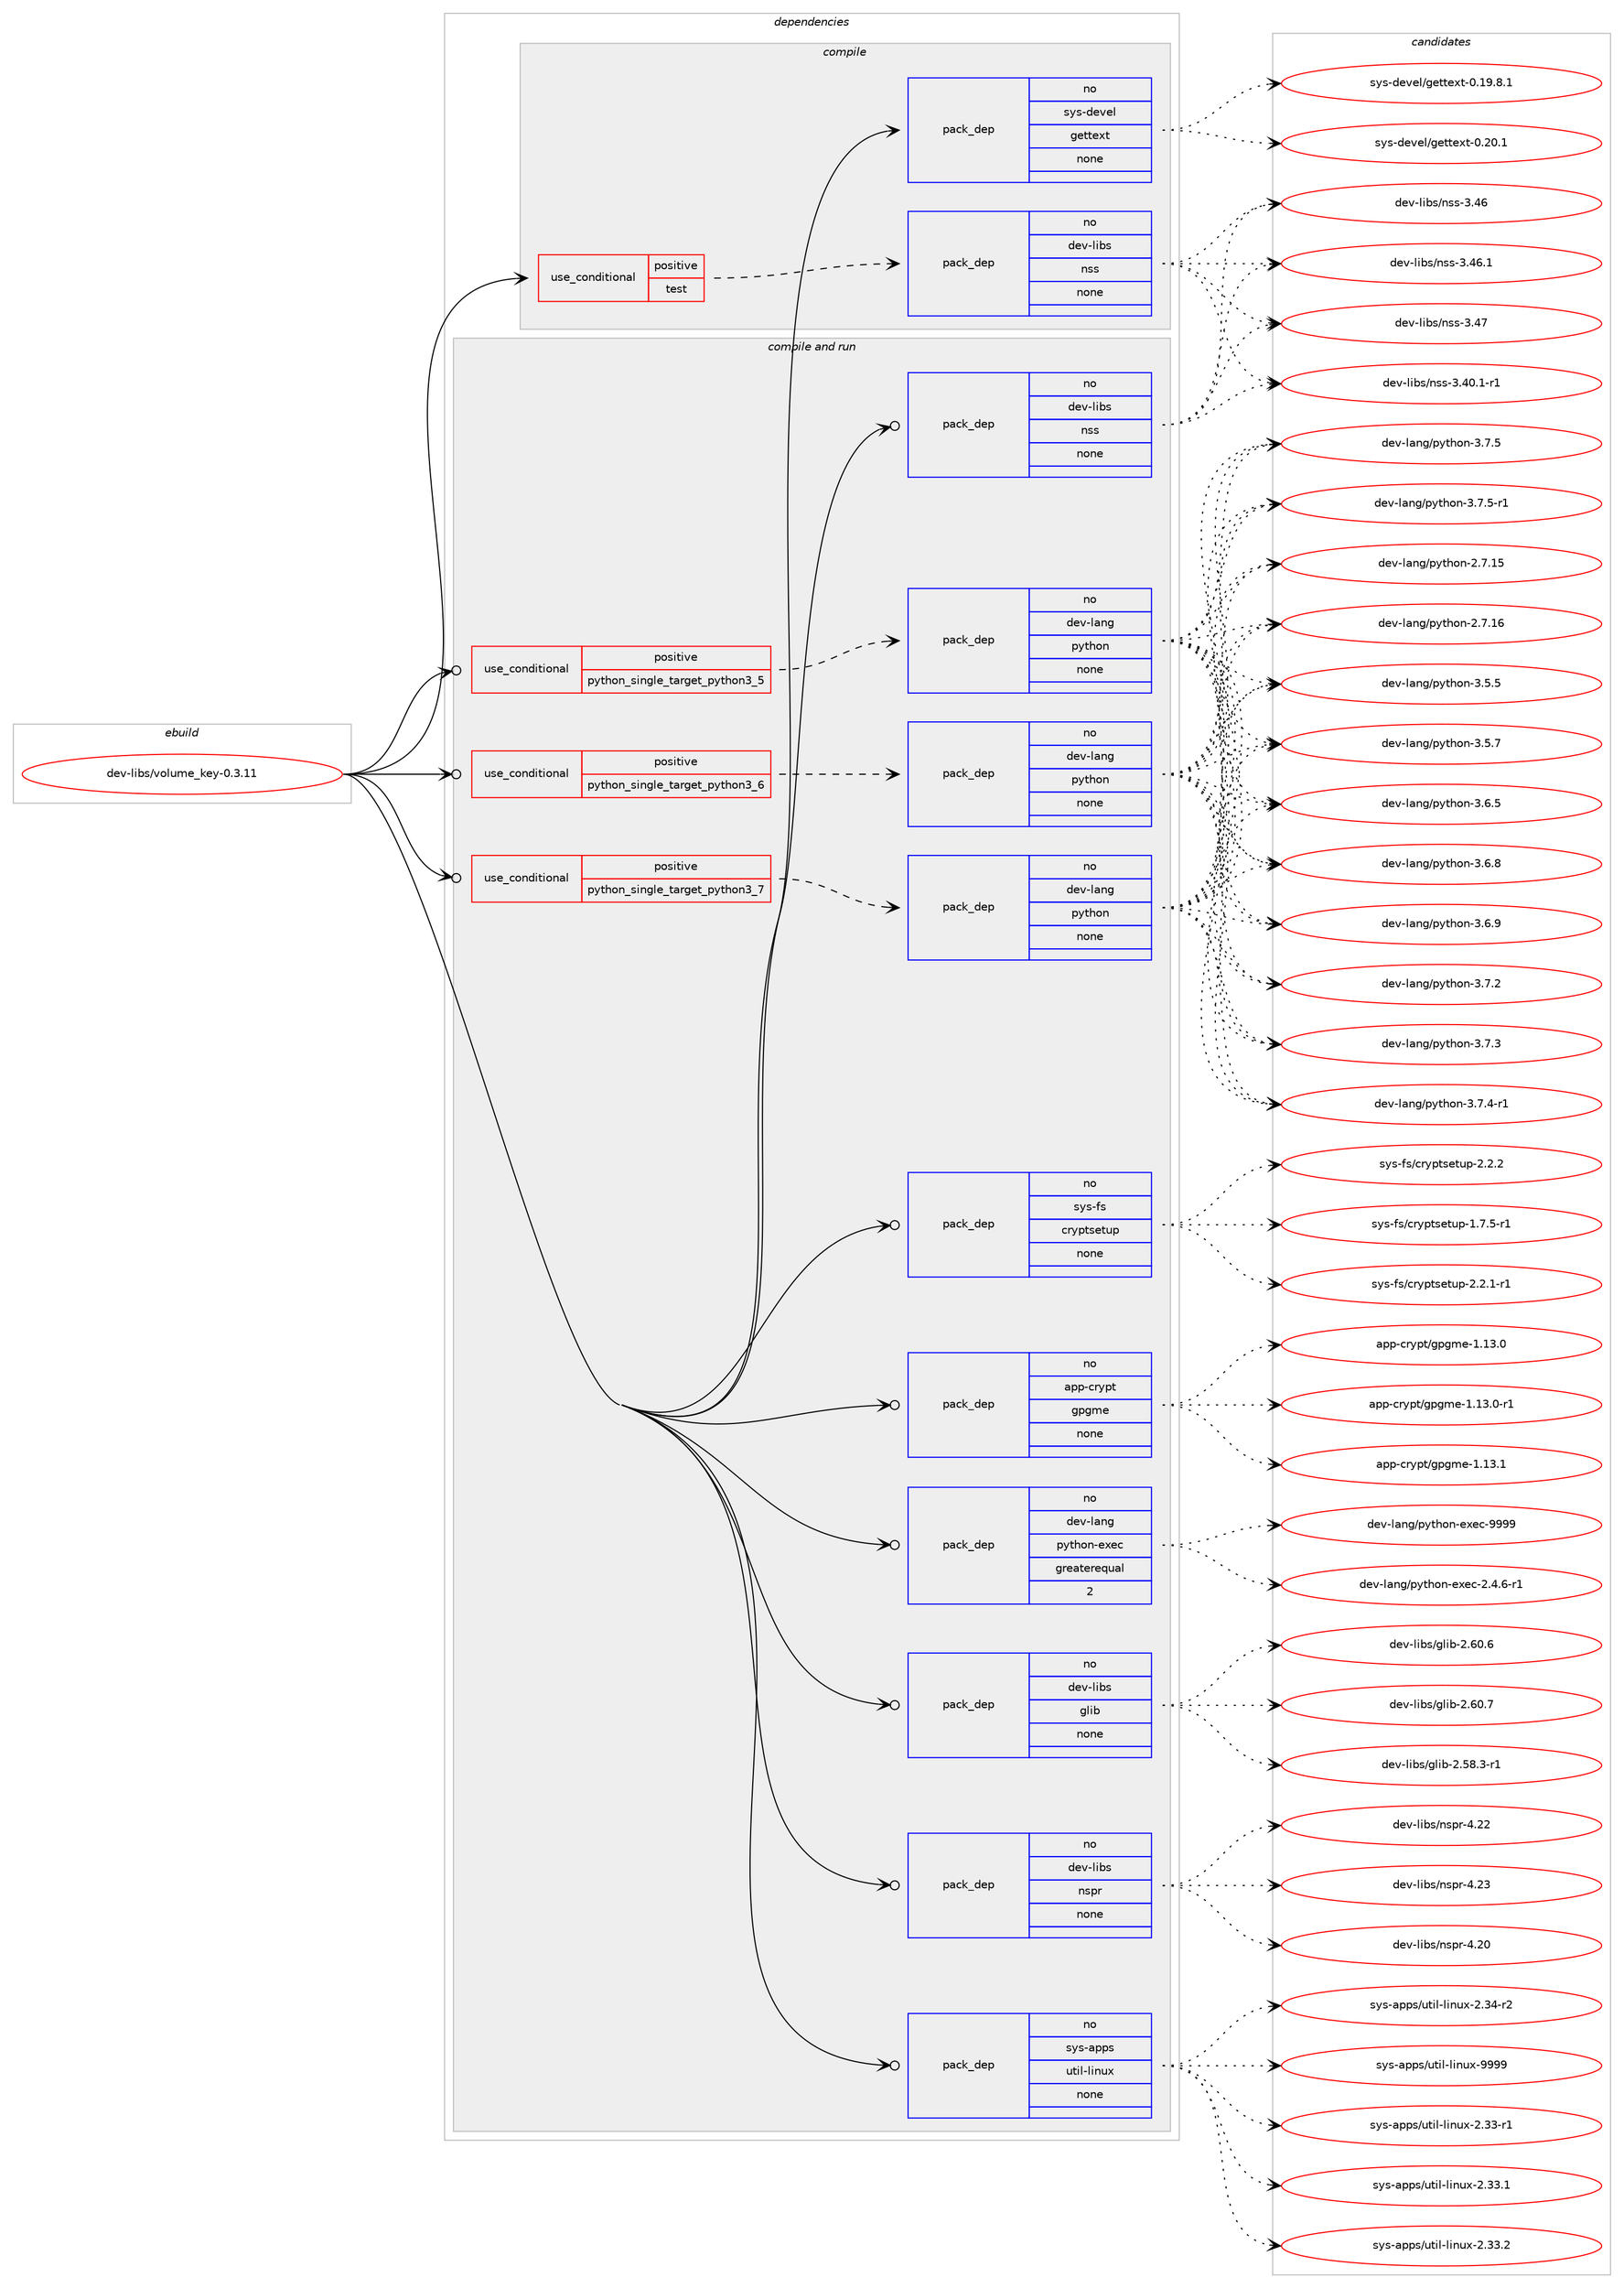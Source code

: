 digraph prolog {

# *************
# Graph options
# *************

newrank=true;
concentrate=true;
compound=true;
graph [rankdir=LR,fontname=Helvetica,fontsize=10,ranksep=1.5];#, ranksep=2.5, nodesep=0.2];
edge  [arrowhead=vee];
node  [fontname=Helvetica,fontsize=10];

# **********
# The ebuild
# **********

subgraph cluster_leftcol {
color=gray;
rank=same;
label=<<i>ebuild</i>>;
id [label="dev-libs/volume_key-0.3.11", color=red, width=4, href="../dev-libs/volume_key-0.3.11.svg"];
}

# ****************
# The dependencies
# ****************

subgraph cluster_midcol {
color=gray;
label=<<i>dependencies</i>>;
subgraph cluster_compile {
fillcolor="#eeeeee";
style=filled;
label=<<i>compile</i>>;
subgraph cond132620 {
dependency569295 [label=<<TABLE BORDER="0" CELLBORDER="1" CELLSPACING="0" CELLPADDING="4"><TR><TD ROWSPAN="3" CELLPADDING="10">use_conditional</TD></TR><TR><TD>positive</TD></TR><TR><TD>test</TD></TR></TABLE>>, shape=none, color=red];
subgraph pack425077 {
dependency569296 [label=<<TABLE BORDER="0" CELLBORDER="1" CELLSPACING="0" CELLPADDING="4" WIDTH="220"><TR><TD ROWSPAN="6" CELLPADDING="30">pack_dep</TD></TR><TR><TD WIDTH="110">no</TD></TR><TR><TD>dev-libs</TD></TR><TR><TD>nss</TD></TR><TR><TD>none</TD></TR><TR><TD></TD></TR></TABLE>>, shape=none, color=blue];
}
dependency569295:e -> dependency569296:w [weight=20,style="dashed",arrowhead="vee"];
}
id:e -> dependency569295:w [weight=20,style="solid",arrowhead="vee"];
subgraph pack425078 {
dependency569297 [label=<<TABLE BORDER="0" CELLBORDER="1" CELLSPACING="0" CELLPADDING="4" WIDTH="220"><TR><TD ROWSPAN="6" CELLPADDING="30">pack_dep</TD></TR><TR><TD WIDTH="110">no</TD></TR><TR><TD>sys-devel</TD></TR><TR><TD>gettext</TD></TR><TR><TD>none</TD></TR><TR><TD></TD></TR></TABLE>>, shape=none, color=blue];
}
id:e -> dependency569297:w [weight=20,style="solid",arrowhead="vee"];
}
subgraph cluster_compileandrun {
fillcolor="#eeeeee";
style=filled;
label=<<i>compile and run</i>>;
subgraph cond132621 {
dependency569298 [label=<<TABLE BORDER="0" CELLBORDER="1" CELLSPACING="0" CELLPADDING="4"><TR><TD ROWSPAN="3" CELLPADDING="10">use_conditional</TD></TR><TR><TD>positive</TD></TR><TR><TD>python_single_target_python3_5</TD></TR></TABLE>>, shape=none, color=red];
subgraph pack425079 {
dependency569299 [label=<<TABLE BORDER="0" CELLBORDER="1" CELLSPACING="0" CELLPADDING="4" WIDTH="220"><TR><TD ROWSPAN="6" CELLPADDING="30">pack_dep</TD></TR><TR><TD WIDTH="110">no</TD></TR><TR><TD>dev-lang</TD></TR><TR><TD>python</TD></TR><TR><TD>none</TD></TR><TR><TD></TD></TR></TABLE>>, shape=none, color=blue];
}
dependency569298:e -> dependency569299:w [weight=20,style="dashed",arrowhead="vee"];
}
id:e -> dependency569298:w [weight=20,style="solid",arrowhead="odotvee"];
subgraph cond132622 {
dependency569300 [label=<<TABLE BORDER="0" CELLBORDER="1" CELLSPACING="0" CELLPADDING="4"><TR><TD ROWSPAN="3" CELLPADDING="10">use_conditional</TD></TR><TR><TD>positive</TD></TR><TR><TD>python_single_target_python3_6</TD></TR></TABLE>>, shape=none, color=red];
subgraph pack425080 {
dependency569301 [label=<<TABLE BORDER="0" CELLBORDER="1" CELLSPACING="0" CELLPADDING="4" WIDTH="220"><TR><TD ROWSPAN="6" CELLPADDING="30">pack_dep</TD></TR><TR><TD WIDTH="110">no</TD></TR><TR><TD>dev-lang</TD></TR><TR><TD>python</TD></TR><TR><TD>none</TD></TR><TR><TD></TD></TR></TABLE>>, shape=none, color=blue];
}
dependency569300:e -> dependency569301:w [weight=20,style="dashed",arrowhead="vee"];
}
id:e -> dependency569300:w [weight=20,style="solid",arrowhead="odotvee"];
subgraph cond132623 {
dependency569302 [label=<<TABLE BORDER="0" CELLBORDER="1" CELLSPACING="0" CELLPADDING="4"><TR><TD ROWSPAN="3" CELLPADDING="10">use_conditional</TD></TR><TR><TD>positive</TD></TR><TR><TD>python_single_target_python3_7</TD></TR></TABLE>>, shape=none, color=red];
subgraph pack425081 {
dependency569303 [label=<<TABLE BORDER="0" CELLBORDER="1" CELLSPACING="0" CELLPADDING="4" WIDTH="220"><TR><TD ROWSPAN="6" CELLPADDING="30">pack_dep</TD></TR><TR><TD WIDTH="110">no</TD></TR><TR><TD>dev-lang</TD></TR><TR><TD>python</TD></TR><TR><TD>none</TD></TR><TR><TD></TD></TR></TABLE>>, shape=none, color=blue];
}
dependency569302:e -> dependency569303:w [weight=20,style="dashed",arrowhead="vee"];
}
id:e -> dependency569302:w [weight=20,style="solid",arrowhead="odotvee"];
subgraph pack425082 {
dependency569304 [label=<<TABLE BORDER="0" CELLBORDER="1" CELLSPACING="0" CELLPADDING="4" WIDTH="220"><TR><TD ROWSPAN="6" CELLPADDING="30">pack_dep</TD></TR><TR><TD WIDTH="110">no</TD></TR><TR><TD>app-crypt</TD></TR><TR><TD>gpgme</TD></TR><TR><TD>none</TD></TR><TR><TD></TD></TR></TABLE>>, shape=none, color=blue];
}
id:e -> dependency569304:w [weight=20,style="solid",arrowhead="odotvee"];
subgraph pack425083 {
dependency569305 [label=<<TABLE BORDER="0" CELLBORDER="1" CELLSPACING="0" CELLPADDING="4" WIDTH="220"><TR><TD ROWSPAN="6" CELLPADDING="30">pack_dep</TD></TR><TR><TD WIDTH="110">no</TD></TR><TR><TD>dev-lang</TD></TR><TR><TD>python-exec</TD></TR><TR><TD>greaterequal</TD></TR><TR><TD>2</TD></TR></TABLE>>, shape=none, color=blue];
}
id:e -> dependency569305:w [weight=20,style="solid",arrowhead="odotvee"];
subgraph pack425084 {
dependency569306 [label=<<TABLE BORDER="0" CELLBORDER="1" CELLSPACING="0" CELLPADDING="4" WIDTH="220"><TR><TD ROWSPAN="6" CELLPADDING="30">pack_dep</TD></TR><TR><TD WIDTH="110">no</TD></TR><TR><TD>dev-libs</TD></TR><TR><TD>glib</TD></TR><TR><TD>none</TD></TR><TR><TD></TD></TR></TABLE>>, shape=none, color=blue];
}
id:e -> dependency569306:w [weight=20,style="solid",arrowhead="odotvee"];
subgraph pack425085 {
dependency569307 [label=<<TABLE BORDER="0" CELLBORDER="1" CELLSPACING="0" CELLPADDING="4" WIDTH="220"><TR><TD ROWSPAN="6" CELLPADDING="30">pack_dep</TD></TR><TR><TD WIDTH="110">no</TD></TR><TR><TD>dev-libs</TD></TR><TR><TD>nspr</TD></TR><TR><TD>none</TD></TR><TR><TD></TD></TR></TABLE>>, shape=none, color=blue];
}
id:e -> dependency569307:w [weight=20,style="solid",arrowhead="odotvee"];
subgraph pack425086 {
dependency569308 [label=<<TABLE BORDER="0" CELLBORDER="1" CELLSPACING="0" CELLPADDING="4" WIDTH="220"><TR><TD ROWSPAN="6" CELLPADDING="30">pack_dep</TD></TR><TR><TD WIDTH="110">no</TD></TR><TR><TD>dev-libs</TD></TR><TR><TD>nss</TD></TR><TR><TD>none</TD></TR><TR><TD></TD></TR></TABLE>>, shape=none, color=blue];
}
id:e -> dependency569308:w [weight=20,style="solid",arrowhead="odotvee"];
subgraph pack425087 {
dependency569309 [label=<<TABLE BORDER="0" CELLBORDER="1" CELLSPACING="0" CELLPADDING="4" WIDTH="220"><TR><TD ROWSPAN="6" CELLPADDING="30">pack_dep</TD></TR><TR><TD WIDTH="110">no</TD></TR><TR><TD>sys-apps</TD></TR><TR><TD>util-linux</TD></TR><TR><TD>none</TD></TR><TR><TD></TD></TR></TABLE>>, shape=none, color=blue];
}
id:e -> dependency569309:w [weight=20,style="solid",arrowhead="odotvee"];
subgraph pack425088 {
dependency569310 [label=<<TABLE BORDER="0" CELLBORDER="1" CELLSPACING="0" CELLPADDING="4" WIDTH="220"><TR><TD ROWSPAN="6" CELLPADDING="30">pack_dep</TD></TR><TR><TD WIDTH="110">no</TD></TR><TR><TD>sys-fs</TD></TR><TR><TD>cryptsetup</TD></TR><TR><TD>none</TD></TR><TR><TD></TD></TR></TABLE>>, shape=none, color=blue];
}
id:e -> dependency569310:w [weight=20,style="solid",arrowhead="odotvee"];
}
subgraph cluster_run {
fillcolor="#eeeeee";
style=filled;
label=<<i>run</i>>;
}
}

# **************
# The candidates
# **************

subgraph cluster_choices {
rank=same;
color=gray;
label=<<i>candidates</i>>;

subgraph choice425077 {
color=black;
nodesep=1;
choice100101118451081059811547110115115455146524846494511449 [label="dev-libs/nss-3.40.1-r1", color=red, width=4,href="../dev-libs/nss-3.40.1-r1.svg"];
choice1001011184510810598115471101151154551465254 [label="dev-libs/nss-3.46", color=red, width=4,href="../dev-libs/nss-3.46.svg"];
choice10010111845108105981154711011511545514652544649 [label="dev-libs/nss-3.46.1", color=red, width=4,href="../dev-libs/nss-3.46.1.svg"];
choice1001011184510810598115471101151154551465255 [label="dev-libs/nss-3.47", color=red, width=4,href="../dev-libs/nss-3.47.svg"];
dependency569296:e -> choice100101118451081059811547110115115455146524846494511449:w [style=dotted,weight="100"];
dependency569296:e -> choice1001011184510810598115471101151154551465254:w [style=dotted,weight="100"];
dependency569296:e -> choice10010111845108105981154711011511545514652544649:w [style=dotted,weight="100"];
dependency569296:e -> choice1001011184510810598115471101151154551465255:w [style=dotted,weight="100"];
}
subgraph choice425078 {
color=black;
nodesep=1;
choice1151211154510010111810110847103101116116101120116454846495746564649 [label="sys-devel/gettext-0.19.8.1", color=red, width=4,href="../sys-devel/gettext-0.19.8.1.svg"];
choice115121115451001011181011084710310111611610112011645484650484649 [label="sys-devel/gettext-0.20.1", color=red, width=4,href="../sys-devel/gettext-0.20.1.svg"];
dependency569297:e -> choice1151211154510010111810110847103101116116101120116454846495746564649:w [style=dotted,weight="100"];
dependency569297:e -> choice115121115451001011181011084710310111611610112011645484650484649:w [style=dotted,weight="100"];
}
subgraph choice425079 {
color=black;
nodesep=1;
choice10010111845108971101034711212111610411111045504655464953 [label="dev-lang/python-2.7.15", color=red, width=4,href="../dev-lang/python-2.7.15.svg"];
choice10010111845108971101034711212111610411111045504655464954 [label="dev-lang/python-2.7.16", color=red, width=4,href="../dev-lang/python-2.7.16.svg"];
choice100101118451089711010347112121116104111110455146534653 [label="dev-lang/python-3.5.5", color=red, width=4,href="../dev-lang/python-3.5.5.svg"];
choice100101118451089711010347112121116104111110455146534655 [label="dev-lang/python-3.5.7", color=red, width=4,href="../dev-lang/python-3.5.7.svg"];
choice100101118451089711010347112121116104111110455146544653 [label="dev-lang/python-3.6.5", color=red, width=4,href="../dev-lang/python-3.6.5.svg"];
choice100101118451089711010347112121116104111110455146544656 [label="dev-lang/python-3.6.8", color=red, width=4,href="../dev-lang/python-3.6.8.svg"];
choice100101118451089711010347112121116104111110455146544657 [label="dev-lang/python-3.6.9", color=red, width=4,href="../dev-lang/python-3.6.9.svg"];
choice100101118451089711010347112121116104111110455146554650 [label="dev-lang/python-3.7.2", color=red, width=4,href="../dev-lang/python-3.7.2.svg"];
choice100101118451089711010347112121116104111110455146554651 [label="dev-lang/python-3.7.3", color=red, width=4,href="../dev-lang/python-3.7.3.svg"];
choice1001011184510897110103471121211161041111104551465546524511449 [label="dev-lang/python-3.7.4-r1", color=red, width=4,href="../dev-lang/python-3.7.4-r1.svg"];
choice100101118451089711010347112121116104111110455146554653 [label="dev-lang/python-3.7.5", color=red, width=4,href="../dev-lang/python-3.7.5.svg"];
choice1001011184510897110103471121211161041111104551465546534511449 [label="dev-lang/python-3.7.5-r1", color=red, width=4,href="../dev-lang/python-3.7.5-r1.svg"];
dependency569299:e -> choice10010111845108971101034711212111610411111045504655464953:w [style=dotted,weight="100"];
dependency569299:e -> choice10010111845108971101034711212111610411111045504655464954:w [style=dotted,weight="100"];
dependency569299:e -> choice100101118451089711010347112121116104111110455146534653:w [style=dotted,weight="100"];
dependency569299:e -> choice100101118451089711010347112121116104111110455146534655:w [style=dotted,weight="100"];
dependency569299:e -> choice100101118451089711010347112121116104111110455146544653:w [style=dotted,weight="100"];
dependency569299:e -> choice100101118451089711010347112121116104111110455146544656:w [style=dotted,weight="100"];
dependency569299:e -> choice100101118451089711010347112121116104111110455146544657:w [style=dotted,weight="100"];
dependency569299:e -> choice100101118451089711010347112121116104111110455146554650:w [style=dotted,weight="100"];
dependency569299:e -> choice100101118451089711010347112121116104111110455146554651:w [style=dotted,weight="100"];
dependency569299:e -> choice1001011184510897110103471121211161041111104551465546524511449:w [style=dotted,weight="100"];
dependency569299:e -> choice100101118451089711010347112121116104111110455146554653:w [style=dotted,weight="100"];
dependency569299:e -> choice1001011184510897110103471121211161041111104551465546534511449:w [style=dotted,weight="100"];
}
subgraph choice425080 {
color=black;
nodesep=1;
choice10010111845108971101034711212111610411111045504655464953 [label="dev-lang/python-2.7.15", color=red, width=4,href="../dev-lang/python-2.7.15.svg"];
choice10010111845108971101034711212111610411111045504655464954 [label="dev-lang/python-2.7.16", color=red, width=4,href="../dev-lang/python-2.7.16.svg"];
choice100101118451089711010347112121116104111110455146534653 [label="dev-lang/python-3.5.5", color=red, width=4,href="../dev-lang/python-3.5.5.svg"];
choice100101118451089711010347112121116104111110455146534655 [label="dev-lang/python-3.5.7", color=red, width=4,href="../dev-lang/python-3.5.7.svg"];
choice100101118451089711010347112121116104111110455146544653 [label="dev-lang/python-3.6.5", color=red, width=4,href="../dev-lang/python-3.6.5.svg"];
choice100101118451089711010347112121116104111110455146544656 [label="dev-lang/python-3.6.8", color=red, width=4,href="../dev-lang/python-3.6.8.svg"];
choice100101118451089711010347112121116104111110455146544657 [label="dev-lang/python-3.6.9", color=red, width=4,href="../dev-lang/python-3.6.9.svg"];
choice100101118451089711010347112121116104111110455146554650 [label="dev-lang/python-3.7.2", color=red, width=4,href="../dev-lang/python-3.7.2.svg"];
choice100101118451089711010347112121116104111110455146554651 [label="dev-lang/python-3.7.3", color=red, width=4,href="../dev-lang/python-3.7.3.svg"];
choice1001011184510897110103471121211161041111104551465546524511449 [label="dev-lang/python-3.7.4-r1", color=red, width=4,href="../dev-lang/python-3.7.4-r1.svg"];
choice100101118451089711010347112121116104111110455146554653 [label="dev-lang/python-3.7.5", color=red, width=4,href="../dev-lang/python-3.7.5.svg"];
choice1001011184510897110103471121211161041111104551465546534511449 [label="dev-lang/python-3.7.5-r1", color=red, width=4,href="../dev-lang/python-3.7.5-r1.svg"];
dependency569301:e -> choice10010111845108971101034711212111610411111045504655464953:w [style=dotted,weight="100"];
dependency569301:e -> choice10010111845108971101034711212111610411111045504655464954:w [style=dotted,weight="100"];
dependency569301:e -> choice100101118451089711010347112121116104111110455146534653:w [style=dotted,weight="100"];
dependency569301:e -> choice100101118451089711010347112121116104111110455146534655:w [style=dotted,weight="100"];
dependency569301:e -> choice100101118451089711010347112121116104111110455146544653:w [style=dotted,weight="100"];
dependency569301:e -> choice100101118451089711010347112121116104111110455146544656:w [style=dotted,weight="100"];
dependency569301:e -> choice100101118451089711010347112121116104111110455146544657:w [style=dotted,weight="100"];
dependency569301:e -> choice100101118451089711010347112121116104111110455146554650:w [style=dotted,weight="100"];
dependency569301:e -> choice100101118451089711010347112121116104111110455146554651:w [style=dotted,weight="100"];
dependency569301:e -> choice1001011184510897110103471121211161041111104551465546524511449:w [style=dotted,weight="100"];
dependency569301:e -> choice100101118451089711010347112121116104111110455146554653:w [style=dotted,weight="100"];
dependency569301:e -> choice1001011184510897110103471121211161041111104551465546534511449:w [style=dotted,weight="100"];
}
subgraph choice425081 {
color=black;
nodesep=1;
choice10010111845108971101034711212111610411111045504655464953 [label="dev-lang/python-2.7.15", color=red, width=4,href="../dev-lang/python-2.7.15.svg"];
choice10010111845108971101034711212111610411111045504655464954 [label="dev-lang/python-2.7.16", color=red, width=4,href="../dev-lang/python-2.7.16.svg"];
choice100101118451089711010347112121116104111110455146534653 [label="dev-lang/python-3.5.5", color=red, width=4,href="../dev-lang/python-3.5.5.svg"];
choice100101118451089711010347112121116104111110455146534655 [label="dev-lang/python-3.5.7", color=red, width=4,href="../dev-lang/python-3.5.7.svg"];
choice100101118451089711010347112121116104111110455146544653 [label="dev-lang/python-3.6.5", color=red, width=4,href="../dev-lang/python-3.6.5.svg"];
choice100101118451089711010347112121116104111110455146544656 [label="dev-lang/python-3.6.8", color=red, width=4,href="../dev-lang/python-3.6.8.svg"];
choice100101118451089711010347112121116104111110455146544657 [label="dev-lang/python-3.6.9", color=red, width=4,href="../dev-lang/python-3.6.9.svg"];
choice100101118451089711010347112121116104111110455146554650 [label="dev-lang/python-3.7.2", color=red, width=4,href="../dev-lang/python-3.7.2.svg"];
choice100101118451089711010347112121116104111110455146554651 [label="dev-lang/python-3.7.3", color=red, width=4,href="../dev-lang/python-3.7.3.svg"];
choice1001011184510897110103471121211161041111104551465546524511449 [label="dev-lang/python-3.7.4-r1", color=red, width=4,href="../dev-lang/python-3.7.4-r1.svg"];
choice100101118451089711010347112121116104111110455146554653 [label="dev-lang/python-3.7.5", color=red, width=4,href="../dev-lang/python-3.7.5.svg"];
choice1001011184510897110103471121211161041111104551465546534511449 [label="dev-lang/python-3.7.5-r1", color=red, width=4,href="../dev-lang/python-3.7.5-r1.svg"];
dependency569303:e -> choice10010111845108971101034711212111610411111045504655464953:w [style=dotted,weight="100"];
dependency569303:e -> choice10010111845108971101034711212111610411111045504655464954:w [style=dotted,weight="100"];
dependency569303:e -> choice100101118451089711010347112121116104111110455146534653:w [style=dotted,weight="100"];
dependency569303:e -> choice100101118451089711010347112121116104111110455146534655:w [style=dotted,weight="100"];
dependency569303:e -> choice100101118451089711010347112121116104111110455146544653:w [style=dotted,weight="100"];
dependency569303:e -> choice100101118451089711010347112121116104111110455146544656:w [style=dotted,weight="100"];
dependency569303:e -> choice100101118451089711010347112121116104111110455146544657:w [style=dotted,weight="100"];
dependency569303:e -> choice100101118451089711010347112121116104111110455146554650:w [style=dotted,weight="100"];
dependency569303:e -> choice100101118451089711010347112121116104111110455146554651:w [style=dotted,weight="100"];
dependency569303:e -> choice1001011184510897110103471121211161041111104551465546524511449:w [style=dotted,weight="100"];
dependency569303:e -> choice100101118451089711010347112121116104111110455146554653:w [style=dotted,weight="100"];
dependency569303:e -> choice1001011184510897110103471121211161041111104551465546534511449:w [style=dotted,weight="100"];
}
subgraph choice425082 {
color=black;
nodesep=1;
choice9711211245991141211121164710311210310910145494649514648 [label="app-crypt/gpgme-1.13.0", color=red, width=4,href="../app-crypt/gpgme-1.13.0.svg"];
choice97112112459911412111211647103112103109101454946495146484511449 [label="app-crypt/gpgme-1.13.0-r1", color=red, width=4,href="../app-crypt/gpgme-1.13.0-r1.svg"];
choice9711211245991141211121164710311210310910145494649514649 [label="app-crypt/gpgme-1.13.1", color=red, width=4,href="../app-crypt/gpgme-1.13.1.svg"];
dependency569304:e -> choice9711211245991141211121164710311210310910145494649514648:w [style=dotted,weight="100"];
dependency569304:e -> choice97112112459911412111211647103112103109101454946495146484511449:w [style=dotted,weight="100"];
dependency569304:e -> choice9711211245991141211121164710311210310910145494649514649:w [style=dotted,weight="100"];
}
subgraph choice425083 {
color=black;
nodesep=1;
choice10010111845108971101034711212111610411111045101120101994550465246544511449 [label="dev-lang/python-exec-2.4.6-r1", color=red, width=4,href="../dev-lang/python-exec-2.4.6-r1.svg"];
choice10010111845108971101034711212111610411111045101120101994557575757 [label="dev-lang/python-exec-9999", color=red, width=4,href="../dev-lang/python-exec-9999.svg"];
dependency569305:e -> choice10010111845108971101034711212111610411111045101120101994550465246544511449:w [style=dotted,weight="100"];
dependency569305:e -> choice10010111845108971101034711212111610411111045101120101994557575757:w [style=dotted,weight="100"];
}
subgraph choice425084 {
color=black;
nodesep=1;
choice10010111845108105981154710310810598455046535646514511449 [label="dev-libs/glib-2.58.3-r1", color=red, width=4,href="../dev-libs/glib-2.58.3-r1.svg"];
choice1001011184510810598115471031081059845504654484654 [label="dev-libs/glib-2.60.6", color=red, width=4,href="../dev-libs/glib-2.60.6.svg"];
choice1001011184510810598115471031081059845504654484655 [label="dev-libs/glib-2.60.7", color=red, width=4,href="../dev-libs/glib-2.60.7.svg"];
dependency569306:e -> choice10010111845108105981154710310810598455046535646514511449:w [style=dotted,weight="100"];
dependency569306:e -> choice1001011184510810598115471031081059845504654484654:w [style=dotted,weight="100"];
dependency569306:e -> choice1001011184510810598115471031081059845504654484655:w [style=dotted,weight="100"];
}
subgraph choice425085 {
color=black;
nodesep=1;
choice1001011184510810598115471101151121144552465048 [label="dev-libs/nspr-4.20", color=red, width=4,href="../dev-libs/nspr-4.20.svg"];
choice1001011184510810598115471101151121144552465050 [label="dev-libs/nspr-4.22", color=red, width=4,href="../dev-libs/nspr-4.22.svg"];
choice1001011184510810598115471101151121144552465051 [label="dev-libs/nspr-4.23", color=red, width=4,href="../dev-libs/nspr-4.23.svg"];
dependency569307:e -> choice1001011184510810598115471101151121144552465048:w [style=dotted,weight="100"];
dependency569307:e -> choice1001011184510810598115471101151121144552465050:w [style=dotted,weight="100"];
dependency569307:e -> choice1001011184510810598115471101151121144552465051:w [style=dotted,weight="100"];
}
subgraph choice425086 {
color=black;
nodesep=1;
choice100101118451081059811547110115115455146524846494511449 [label="dev-libs/nss-3.40.1-r1", color=red, width=4,href="../dev-libs/nss-3.40.1-r1.svg"];
choice1001011184510810598115471101151154551465254 [label="dev-libs/nss-3.46", color=red, width=4,href="../dev-libs/nss-3.46.svg"];
choice10010111845108105981154711011511545514652544649 [label="dev-libs/nss-3.46.1", color=red, width=4,href="../dev-libs/nss-3.46.1.svg"];
choice1001011184510810598115471101151154551465255 [label="dev-libs/nss-3.47", color=red, width=4,href="../dev-libs/nss-3.47.svg"];
dependency569308:e -> choice100101118451081059811547110115115455146524846494511449:w [style=dotted,weight="100"];
dependency569308:e -> choice1001011184510810598115471101151154551465254:w [style=dotted,weight="100"];
dependency569308:e -> choice10010111845108105981154711011511545514652544649:w [style=dotted,weight="100"];
dependency569308:e -> choice1001011184510810598115471101151154551465255:w [style=dotted,weight="100"];
}
subgraph choice425087 {
color=black;
nodesep=1;
choice1151211154597112112115471171161051084510810511011712045504651514511449 [label="sys-apps/util-linux-2.33-r1", color=red, width=4,href="../sys-apps/util-linux-2.33-r1.svg"];
choice1151211154597112112115471171161051084510810511011712045504651514649 [label="sys-apps/util-linux-2.33.1", color=red, width=4,href="../sys-apps/util-linux-2.33.1.svg"];
choice1151211154597112112115471171161051084510810511011712045504651514650 [label="sys-apps/util-linux-2.33.2", color=red, width=4,href="../sys-apps/util-linux-2.33.2.svg"];
choice1151211154597112112115471171161051084510810511011712045504651524511450 [label="sys-apps/util-linux-2.34-r2", color=red, width=4,href="../sys-apps/util-linux-2.34-r2.svg"];
choice115121115459711211211547117116105108451081051101171204557575757 [label="sys-apps/util-linux-9999", color=red, width=4,href="../sys-apps/util-linux-9999.svg"];
dependency569309:e -> choice1151211154597112112115471171161051084510810511011712045504651514511449:w [style=dotted,weight="100"];
dependency569309:e -> choice1151211154597112112115471171161051084510810511011712045504651514649:w [style=dotted,weight="100"];
dependency569309:e -> choice1151211154597112112115471171161051084510810511011712045504651514650:w [style=dotted,weight="100"];
dependency569309:e -> choice1151211154597112112115471171161051084510810511011712045504651524511450:w [style=dotted,weight="100"];
dependency569309:e -> choice115121115459711211211547117116105108451081051101171204557575757:w [style=dotted,weight="100"];
}
subgraph choice425088 {
color=black;
nodesep=1;
choice1151211154510211547991141211121161151011161171124549465546534511449 [label="sys-fs/cryptsetup-1.7.5-r1", color=red, width=4,href="../sys-fs/cryptsetup-1.7.5-r1.svg"];
choice1151211154510211547991141211121161151011161171124550465046494511449 [label="sys-fs/cryptsetup-2.2.1-r1", color=red, width=4,href="../sys-fs/cryptsetup-2.2.1-r1.svg"];
choice115121115451021154799114121112116115101116117112455046504650 [label="sys-fs/cryptsetup-2.2.2", color=red, width=4,href="../sys-fs/cryptsetup-2.2.2.svg"];
dependency569310:e -> choice1151211154510211547991141211121161151011161171124549465546534511449:w [style=dotted,weight="100"];
dependency569310:e -> choice1151211154510211547991141211121161151011161171124550465046494511449:w [style=dotted,weight="100"];
dependency569310:e -> choice115121115451021154799114121112116115101116117112455046504650:w [style=dotted,weight="100"];
}
}

}
